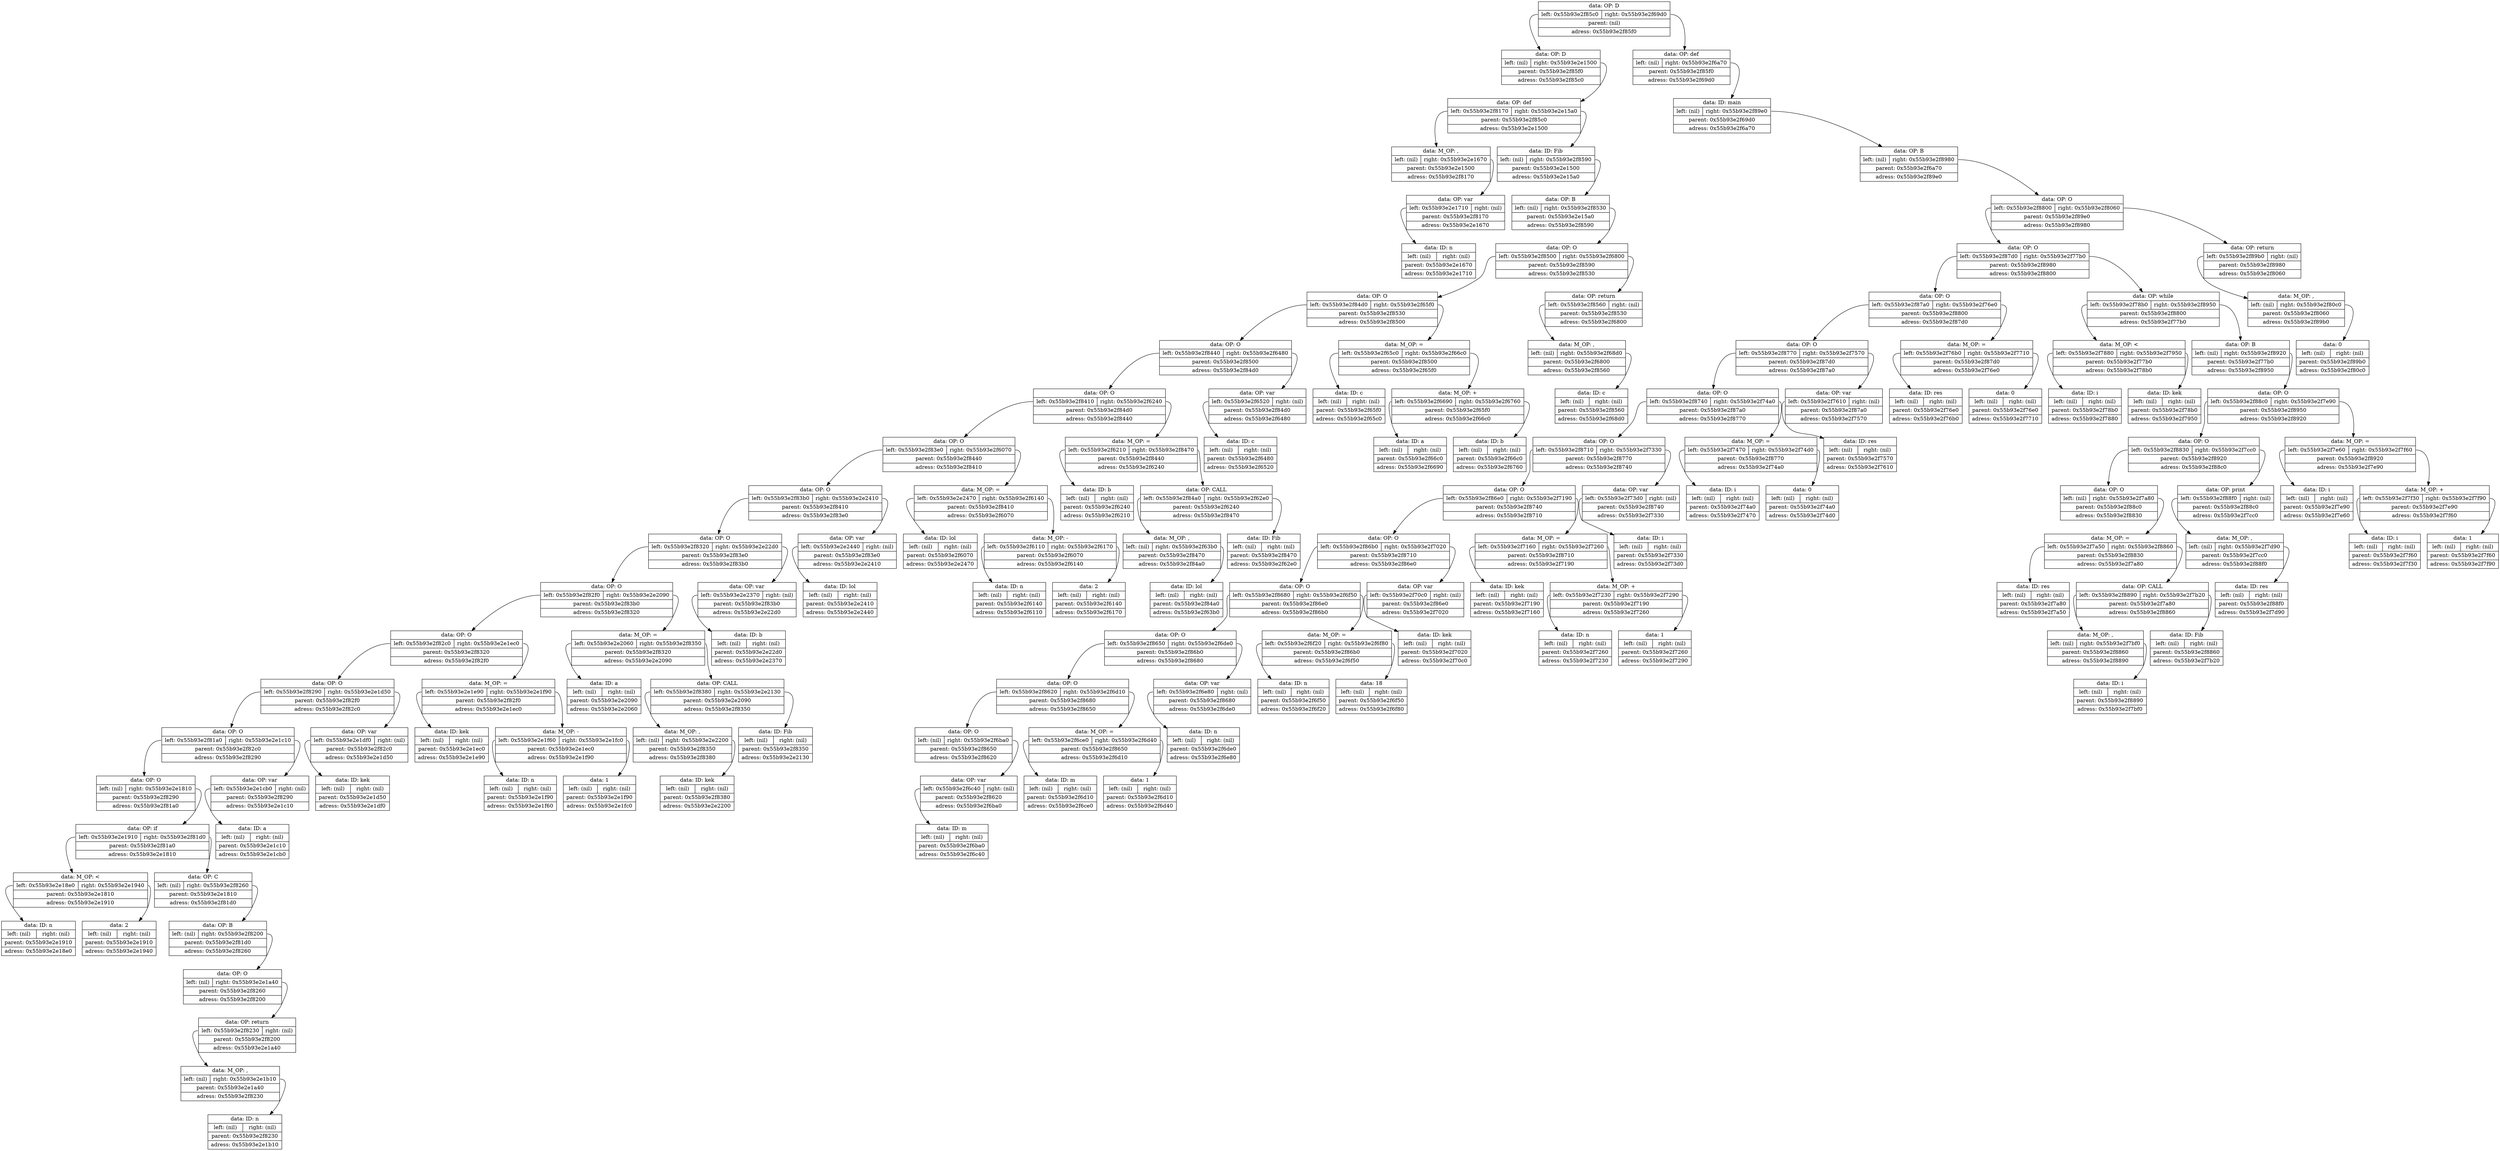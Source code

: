 digraph dump
{
	node0x55b93e2f85f0 [shape = "record", label = "{<f1>data: OP: D|{<f2>left: 0x55b93e2f85c0|<f3>right: 0x55b93e2f69d0}|<f4>parent: (nil)|<f5>adress: 0x55b93e2f85f0}"];
	node0x55b93e2f85c0 [shape = "record", label = "{<f1>data: OP: D|{<f2>left: (nil)|<f3>right: 0x55b93e2e1500}|<f4>parent: 0x55b93e2f85f0|<f5>adress: 0x55b93e2f85c0}"];
	node0x55b93e2e1500 [shape = "record", label = "{<f1>data: OP: def|{<f2>left: 0x55b93e2f8170|<f3>right: 0x55b93e2e15a0}|<f4>parent: 0x55b93e2f85c0|<f5>adress: 0x55b93e2e1500}"];
	node0x55b93e2f8170 [shape = "record", label = "{<f1>data: M_OP: ,|{<f2>left: (nil)|<f3>right: 0x55b93e2e1670}|<f4>parent: 0x55b93e2e1500|<f5>adress: 0x55b93e2f8170}"];
	node0x55b93e2e1670 [shape = "record", label = "{<f1>data: OP: var|{<f2>left: 0x55b93e2e1710|<f3>right: (nil)}|<f4>parent: 0x55b93e2f8170|<f5>adress: 0x55b93e2e1670}"];
	node0x55b93e2e1710 [shape = "record", label = "{<f1>data: ID: n|{<f2>left: (nil)|<f3>right: (nil)}|<f4>parent: 0x55b93e2e1670|<f5>adress: 0x55b93e2e1710}"];
	node0x55b93e2e1670:f2 -> node0x55b93e2e1710
	node0x55b93e2f8170:f3 -> node0x55b93e2e1670
	node0x55b93e2e1500:f2 -> node0x55b93e2f8170
	node0x55b93e2e15a0 [shape = "record", label = "{<f1>data: ID: Fib|{<f2>left: (nil)|<f3>right: 0x55b93e2f8590}|<f4>parent: 0x55b93e2e1500|<f5>adress: 0x55b93e2e15a0}"];
	node0x55b93e2f8590 [shape = "record", label = "{<f1>data: OP: B|{<f2>left: (nil)|<f3>right: 0x55b93e2f8530}|<f4>parent: 0x55b93e2e15a0|<f5>adress: 0x55b93e2f8590}"];
	node0x55b93e2f8530 [shape = "record", label = "{<f1>data: OP: O|{<f2>left: 0x55b93e2f8500|<f3>right: 0x55b93e2f6800}|<f4>parent: 0x55b93e2f8590|<f5>adress: 0x55b93e2f8530}"];
	node0x55b93e2f8500 [shape = "record", label = "{<f1>data: OP: O|{<f2>left: 0x55b93e2f84d0|<f3>right: 0x55b93e2f65f0}|<f4>parent: 0x55b93e2f8530|<f5>adress: 0x55b93e2f8500}"];
	node0x55b93e2f84d0 [shape = "record", label = "{<f1>data: OP: O|{<f2>left: 0x55b93e2f8440|<f3>right: 0x55b93e2f6480}|<f4>parent: 0x55b93e2f8500|<f5>adress: 0x55b93e2f84d0}"];
	node0x55b93e2f8440 [shape = "record", label = "{<f1>data: OP: O|{<f2>left: 0x55b93e2f8410|<f3>right: 0x55b93e2f6240}|<f4>parent: 0x55b93e2f84d0|<f5>adress: 0x55b93e2f8440}"];
	node0x55b93e2f8410 [shape = "record", label = "{<f1>data: OP: O|{<f2>left: 0x55b93e2f83e0|<f3>right: 0x55b93e2f6070}|<f4>parent: 0x55b93e2f8440|<f5>adress: 0x55b93e2f8410}"];
	node0x55b93e2f83e0 [shape = "record", label = "{<f1>data: OP: O|{<f2>left: 0x55b93e2f83b0|<f3>right: 0x55b93e2e2410}|<f4>parent: 0x55b93e2f8410|<f5>adress: 0x55b93e2f83e0}"];
	node0x55b93e2f83b0 [shape = "record", label = "{<f1>data: OP: O|{<f2>left: 0x55b93e2f8320|<f3>right: 0x55b93e2e22d0}|<f4>parent: 0x55b93e2f83e0|<f5>adress: 0x55b93e2f83b0}"];
	node0x55b93e2f8320 [shape = "record", label = "{<f1>data: OP: O|{<f2>left: 0x55b93e2f82f0|<f3>right: 0x55b93e2e2090}|<f4>parent: 0x55b93e2f83b0|<f5>adress: 0x55b93e2f8320}"];
	node0x55b93e2f82f0 [shape = "record", label = "{<f1>data: OP: O|{<f2>left: 0x55b93e2f82c0|<f3>right: 0x55b93e2e1ec0}|<f4>parent: 0x55b93e2f8320|<f5>adress: 0x55b93e2f82f0}"];
	node0x55b93e2f82c0 [shape = "record", label = "{<f1>data: OP: O|{<f2>left: 0x55b93e2f8290|<f3>right: 0x55b93e2e1d50}|<f4>parent: 0x55b93e2f82f0|<f5>adress: 0x55b93e2f82c0}"];
	node0x55b93e2f8290 [shape = "record", label = "{<f1>data: OP: O|{<f2>left: 0x55b93e2f81a0|<f3>right: 0x55b93e2e1c10}|<f4>parent: 0x55b93e2f82c0|<f5>adress: 0x55b93e2f8290}"];
	node0x55b93e2f81a0 [shape = "record", label = "{<f1>data: OP: O|{<f2>left: (nil)|<f3>right: 0x55b93e2e1810}|<f4>parent: 0x55b93e2f8290|<f5>adress: 0x55b93e2f81a0}"];
	node0x55b93e2e1810 [shape = "record", label = "{<f1>data: OP: if|{<f2>left: 0x55b93e2e1910|<f3>right: 0x55b93e2f81d0}|<f4>parent: 0x55b93e2f81a0|<f5>adress: 0x55b93e2e1810}"];
	node0x55b93e2e1910 [shape = "record", label = "{<f1>data: M_OP: \<|{<f2>left: 0x55b93e2e18e0|<f3>right: 0x55b93e2e1940}|<f4>parent: 0x55b93e2e1810|<f5>adress: 0x55b93e2e1910}"];
	node0x55b93e2e18e0 [shape = "record", label = "{<f1>data: ID: n|{<f2>left: (nil)|<f3>right: (nil)}|<f4>parent: 0x55b93e2e1910|<f5>adress: 0x55b93e2e18e0}"];
	node0x55b93e2e1910:f2 -> node0x55b93e2e18e0
	node0x55b93e2e1940 [shape = "record", label = "{<f1>data: 2|{<f2>left: (nil)|<f3>right: (nil)}|<f4>parent: 0x55b93e2e1910|<f5>adress: 0x55b93e2e1940}"];
	node0x55b93e2e1910:f3 -> node0x55b93e2e1940
	node0x55b93e2e1810:f2 -> node0x55b93e2e1910
	node0x55b93e2f81d0 [shape = "record", label = "{<f1>data: OP: C|{<f2>left: (nil)|<f3>right: 0x55b93e2f8260}|<f4>parent: 0x55b93e2e1810|<f5>adress: 0x55b93e2f81d0}"];
	node0x55b93e2f8260 [shape = "record", label = "{<f1>data: OP: B|{<f2>left: (nil)|<f3>right: 0x55b93e2f8200}|<f4>parent: 0x55b93e2f81d0|<f5>adress: 0x55b93e2f8260}"];
	node0x55b93e2f8200 [shape = "record", label = "{<f1>data: OP: O|{<f2>left: (nil)|<f3>right: 0x55b93e2e1a40}|<f4>parent: 0x55b93e2f8260|<f5>adress: 0x55b93e2f8200}"];
	node0x55b93e2e1a40 [shape = "record", label = "{<f1>data: OP: return|{<f2>left: 0x55b93e2f8230|<f3>right: (nil)}|<f4>parent: 0x55b93e2f8200|<f5>adress: 0x55b93e2e1a40}"];
	node0x55b93e2f8230 [shape = "record", label = "{<f1>data: M_OP: ,|{<f2>left: (nil)|<f3>right: 0x55b93e2e1b10}|<f4>parent: 0x55b93e2e1a40|<f5>adress: 0x55b93e2f8230}"];
	node0x55b93e2e1b10 [shape = "record", label = "{<f1>data: ID: n|{<f2>left: (nil)|<f3>right: (nil)}|<f4>parent: 0x55b93e2f8230|<f5>adress: 0x55b93e2e1b10}"];
	node0x55b93e2f8230:f3 -> node0x55b93e2e1b10
	node0x55b93e2e1a40:f2 -> node0x55b93e2f8230
	node0x55b93e2f8200:f3 -> node0x55b93e2e1a40
	node0x55b93e2f8260:f3 -> node0x55b93e2f8200
	node0x55b93e2f81d0:f3 -> node0x55b93e2f8260
	node0x55b93e2e1810:f3 -> node0x55b93e2f81d0
	node0x55b93e2f81a0:f3 -> node0x55b93e2e1810
	node0x55b93e2f8290:f2 -> node0x55b93e2f81a0
	node0x55b93e2e1c10 [shape = "record", label = "{<f1>data: OP: var|{<f2>left: 0x55b93e2e1cb0|<f3>right: (nil)}|<f4>parent: 0x55b93e2f8290|<f5>adress: 0x55b93e2e1c10}"];
	node0x55b93e2e1cb0 [shape = "record", label = "{<f1>data: ID: a|{<f2>left: (nil)|<f3>right: (nil)}|<f4>parent: 0x55b93e2e1c10|<f5>adress: 0x55b93e2e1cb0}"];
	node0x55b93e2e1c10:f2 -> node0x55b93e2e1cb0
	node0x55b93e2f8290:f3 -> node0x55b93e2e1c10
	node0x55b93e2f82c0:f2 -> node0x55b93e2f8290
	node0x55b93e2e1d50 [shape = "record", label = "{<f1>data: OP: var|{<f2>left: 0x55b93e2e1df0|<f3>right: (nil)}|<f4>parent: 0x55b93e2f82c0|<f5>adress: 0x55b93e2e1d50}"];
	node0x55b93e2e1df0 [shape = "record", label = "{<f1>data: ID: kek|{<f2>left: (nil)|<f3>right: (nil)}|<f4>parent: 0x55b93e2e1d50|<f5>adress: 0x55b93e2e1df0}"];
	node0x55b93e2e1d50:f2 -> node0x55b93e2e1df0
	node0x55b93e2f82c0:f3 -> node0x55b93e2e1d50
	node0x55b93e2f82f0:f2 -> node0x55b93e2f82c0
	node0x55b93e2e1ec0 [shape = "record", label = "{<f1>data: M_OP: =|{<f2>left: 0x55b93e2e1e90|<f3>right: 0x55b93e2e1f90}|<f4>parent: 0x55b93e2f82f0|<f5>adress: 0x55b93e2e1ec0}"];
	node0x55b93e2e1e90 [shape = "record", label = "{<f1>data: ID: kek|{<f2>left: (nil)|<f3>right: (nil)}|<f4>parent: 0x55b93e2e1ec0|<f5>adress: 0x55b93e2e1e90}"];
	node0x55b93e2e1ec0:f2 -> node0x55b93e2e1e90
	node0x55b93e2e1f90 [shape = "record", label = "{<f1>data: M_OP: -|{<f2>left: 0x55b93e2e1f60|<f3>right: 0x55b93e2e1fc0}|<f4>parent: 0x55b93e2e1ec0|<f5>adress: 0x55b93e2e1f90}"];
	node0x55b93e2e1f60 [shape = "record", label = "{<f1>data: ID: n|{<f2>left: (nil)|<f3>right: (nil)}|<f4>parent: 0x55b93e2e1f90|<f5>adress: 0x55b93e2e1f60}"];
	node0x55b93e2e1f90:f2 -> node0x55b93e2e1f60
	node0x55b93e2e1fc0 [shape = "record", label = "{<f1>data: 1|{<f2>left: (nil)|<f3>right: (nil)}|<f4>parent: 0x55b93e2e1f90|<f5>adress: 0x55b93e2e1fc0}"];
	node0x55b93e2e1f90:f3 -> node0x55b93e2e1fc0
	node0x55b93e2e1ec0:f3 -> node0x55b93e2e1f90
	node0x55b93e2f82f0:f3 -> node0x55b93e2e1ec0
	node0x55b93e2f8320:f2 -> node0x55b93e2f82f0
	node0x55b93e2e2090 [shape = "record", label = "{<f1>data: M_OP: =|{<f2>left: 0x55b93e2e2060|<f3>right: 0x55b93e2f8350}|<f4>parent: 0x55b93e2f8320|<f5>adress: 0x55b93e2e2090}"];
	node0x55b93e2e2060 [shape = "record", label = "{<f1>data: ID: a|{<f2>left: (nil)|<f3>right: (nil)}|<f4>parent: 0x55b93e2e2090|<f5>adress: 0x55b93e2e2060}"];
	node0x55b93e2e2090:f2 -> node0x55b93e2e2060
	node0x55b93e2f8350 [shape = "record", label = "{<f1>data: OP: CALL|{<f2>left: 0x55b93e2f8380|<f3>right: 0x55b93e2e2130}|<f4>parent: 0x55b93e2e2090|<f5>adress: 0x55b93e2f8350}"];
	node0x55b93e2f8380 [shape = "record", label = "{<f1>data: M_OP: ,|{<f2>left: (nil)|<f3>right: 0x55b93e2e2200}|<f4>parent: 0x55b93e2f8350|<f5>adress: 0x55b93e2f8380}"];
	node0x55b93e2e2200 [shape = "record", label = "{<f1>data: ID: kek|{<f2>left: (nil)|<f3>right: (nil)}|<f4>parent: 0x55b93e2f8380|<f5>adress: 0x55b93e2e2200}"];
	node0x55b93e2f8380:f3 -> node0x55b93e2e2200
	node0x55b93e2f8350:f2 -> node0x55b93e2f8380
	node0x55b93e2e2130 [shape = "record", label = "{<f1>data: ID: Fib|{<f2>left: (nil)|<f3>right: (nil)}|<f4>parent: 0x55b93e2f8350|<f5>adress: 0x55b93e2e2130}"];
	node0x55b93e2f8350:f3 -> node0x55b93e2e2130
	node0x55b93e2e2090:f3 -> node0x55b93e2f8350
	node0x55b93e2f8320:f3 -> node0x55b93e2e2090
	node0x55b93e2f83b0:f2 -> node0x55b93e2f8320
	node0x55b93e2e22d0 [shape = "record", label = "{<f1>data: OP: var|{<f2>left: 0x55b93e2e2370|<f3>right: (nil)}|<f4>parent: 0x55b93e2f83b0|<f5>adress: 0x55b93e2e22d0}"];
	node0x55b93e2e2370 [shape = "record", label = "{<f1>data: ID: b|{<f2>left: (nil)|<f3>right: (nil)}|<f4>parent: 0x55b93e2e22d0|<f5>adress: 0x55b93e2e2370}"];
	node0x55b93e2e22d0:f2 -> node0x55b93e2e2370
	node0x55b93e2f83b0:f3 -> node0x55b93e2e22d0
	node0x55b93e2f83e0:f2 -> node0x55b93e2f83b0
	node0x55b93e2e2410 [shape = "record", label = "{<f1>data: OP: var|{<f2>left: 0x55b93e2e2440|<f3>right: (nil)}|<f4>parent: 0x55b93e2f83e0|<f5>adress: 0x55b93e2e2410}"];
	node0x55b93e2e2440 [shape = "record", label = "{<f1>data: ID: lol|{<f2>left: (nil)|<f3>right: (nil)}|<f4>parent: 0x55b93e2e2410|<f5>adress: 0x55b93e2e2440}"];
	node0x55b93e2e2410:f2 -> node0x55b93e2e2440
	node0x55b93e2f83e0:f3 -> node0x55b93e2e2410
	node0x55b93e2f8410:f2 -> node0x55b93e2f83e0
	node0x55b93e2f6070 [shape = "record", label = "{<f1>data: M_OP: =|{<f2>left: 0x55b93e2e2470|<f3>right: 0x55b93e2f6140}|<f4>parent: 0x55b93e2f8410|<f5>adress: 0x55b93e2f6070}"];
	node0x55b93e2e2470 [shape = "record", label = "{<f1>data: ID: lol|{<f2>left: (nil)|<f3>right: (nil)}|<f4>parent: 0x55b93e2f6070|<f5>adress: 0x55b93e2e2470}"];
	node0x55b93e2f6070:f2 -> node0x55b93e2e2470
	node0x55b93e2f6140 [shape = "record", label = "{<f1>data: M_OP: -|{<f2>left: 0x55b93e2f6110|<f3>right: 0x55b93e2f6170}|<f4>parent: 0x55b93e2f6070|<f5>adress: 0x55b93e2f6140}"];
	node0x55b93e2f6110 [shape = "record", label = "{<f1>data: ID: n|{<f2>left: (nil)|<f3>right: (nil)}|<f4>parent: 0x55b93e2f6140|<f5>adress: 0x55b93e2f6110}"];
	node0x55b93e2f6140:f2 -> node0x55b93e2f6110
	node0x55b93e2f6170 [shape = "record", label = "{<f1>data: 2|{<f2>left: (nil)|<f3>right: (nil)}|<f4>parent: 0x55b93e2f6140|<f5>adress: 0x55b93e2f6170}"];
	node0x55b93e2f6140:f3 -> node0x55b93e2f6170
	node0x55b93e2f6070:f3 -> node0x55b93e2f6140
	node0x55b93e2f8410:f3 -> node0x55b93e2f6070
	node0x55b93e2f8440:f2 -> node0x55b93e2f8410
	node0x55b93e2f6240 [shape = "record", label = "{<f1>data: M_OP: =|{<f2>left: 0x55b93e2f6210|<f3>right: 0x55b93e2f8470}|<f4>parent: 0x55b93e2f8440|<f5>adress: 0x55b93e2f6240}"];
	node0x55b93e2f6210 [shape = "record", label = "{<f1>data: ID: b|{<f2>left: (nil)|<f3>right: (nil)}|<f4>parent: 0x55b93e2f6240|<f5>adress: 0x55b93e2f6210}"];
	node0x55b93e2f6240:f2 -> node0x55b93e2f6210
	node0x55b93e2f8470 [shape = "record", label = "{<f1>data: OP: CALL|{<f2>left: 0x55b93e2f84a0|<f3>right: 0x55b93e2f62e0}|<f4>parent: 0x55b93e2f6240|<f5>adress: 0x55b93e2f8470}"];
	node0x55b93e2f84a0 [shape = "record", label = "{<f1>data: M_OP: ,|{<f2>left: (nil)|<f3>right: 0x55b93e2f63b0}|<f4>parent: 0x55b93e2f8470|<f5>adress: 0x55b93e2f84a0}"];
	node0x55b93e2f63b0 [shape = "record", label = "{<f1>data: ID: lol|{<f2>left: (nil)|<f3>right: (nil)}|<f4>parent: 0x55b93e2f84a0|<f5>adress: 0x55b93e2f63b0}"];
	node0x55b93e2f84a0:f3 -> node0x55b93e2f63b0
	node0x55b93e2f8470:f2 -> node0x55b93e2f84a0
	node0x55b93e2f62e0 [shape = "record", label = "{<f1>data: ID: Fib|{<f2>left: (nil)|<f3>right: (nil)}|<f4>parent: 0x55b93e2f8470|<f5>adress: 0x55b93e2f62e0}"];
	node0x55b93e2f8470:f3 -> node0x55b93e2f62e0
	node0x55b93e2f6240:f3 -> node0x55b93e2f8470
	node0x55b93e2f8440:f3 -> node0x55b93e2f6240
	node0x55b93e2f84d0:f2 -> node0x55b93e2f8440
	node0x55b93e2f6480 [shape = "record", label = "{<f1>data: OP: var|{<f2>left: 0x55b93e2f6520|<f3>right: (nil)}|<f4>parent: 0x55b93e2f84d0|<f5>adress: 0x55b93e2f6480}"];
	node0x55b93e2f6520 [shape = "record", label = "{<f1>data: ID: c|{<f2>left: (nil)|<f3>right: (nil)}|<f4>parent: 0x55b93e2f6480|<f5>adress: 0x55b93e2f6520}"];
	node0x55b93e2f6480:f2 -> node0x55b93e2f6520
	node0x55b93e2f84d0:f3 -> node0x55b93e2f6480
	node0x55b93e2f8500:f2 -> node0x55b93e2f84d0
	node0x55b93e2f65f0 [shape = "record", label = "{<f1>data: M_OP: =|{<f2>left: 0x55b93e2f65c0|<f3>right: 0x55b93e2f66c0}|<f4>parent: 0x55b93e2f8500|<f5>adress: 0x55b93e2f65f0}"];
	node0x55b93e2f65c0 [shape = "record", label = "{<f1>data: ID: c|{<f2>left: (nil)|<f3>right: (nil)}|<f4>parent: 0x55b93e2f65f0|<f5>adress: 0x55b93e2f65c0}"];
	node0x55b93e2f65f0:f2 -> node0x55b93e2f65c0
	node0x55b93e2f66c0 [shape = "record", label = "{<f1>data: M_OP: +|{<f2>left: 0x55b93e2f6690|<f3>right: 0x55b93e2f6760}|<f4>parent: 0x55b93e2f65f0|<f5>adress: 0x55b93e2f66c0}"];
	node0x55b93e2f6690 [shape = "record", label = "{<f1>data: ID: a|{<f2>left: (nil)|<f3>right: (nil)}|<f4>parent: 0x55b93e2f66c0|<f5>adress: 0x55b93e2f6690}"];
	node0x55b93e2f66c0:f2 -> node0x55b93e2f6690
	node0x55b93e2f6760 [shape = "record", label = "{<f1>data: ID: b|{<f2>left: (nil)|<f3>right: (nil)}|<f4>parent: 0x55b93e2f66c0|<f5>adress: 0x55b93e2f6760}"];
	node0x55b93e2f66c0:f3 -> node0x55b93e2f6760
	node0x55b93e2f65f0:f3 -> node0x55b93e2f66c0
	node0x55b93e2f8500:f3 -> node0x55b93e2f65f0
	node0x55b93e2f8530:f2 -> node0x55b93e2f8500
	node0x55b93e2f6800 [shape = "record", label = "{<f1>data: OP: return|{<f2>left: 0x55b93e2f8560|<f3>right: (nil)}|<f4>parent: 0x55b93e2f8530|<f5>adress: 0x55b93e2f6800}"];
	node0x55b93e2f8560 [shape = "record", label = "{<f1>data: M_OP: ,|{<f2>left: (nil)|<f3>right: 0x55b93e2f68d0}|<f4>parent: 0x55b93e2f6800|<f5>adress: 0x55b93e2f8560}"];
	node0x55b93e2f68d0 [shape = "record", label = "{<f1>data: ID: c|{<f2>left: (nil)|<f3>right: (nil)}|<f4>parent: 0x55b93e2f8560|<f5>adress: 0x55b93e2f68d0}"];
	node0x55b93e2f8560:f3 -> node0x55b93e2f68d0
	node0x55b93e2f6800:f2 -> node0x55b93e2f8560
	node0x55b93e2f8530:f3 -> node0x55b93e2f6800
	node0x55b93e2f8590:f3 -> node0x55b93e2f8530
	node0x55b93e2e15a0:f3 -> node0x55b93e2f8590
	node0x55b93e2e1500:f3 -> node0x55b93e2e15a0
	node0x55b93e2f85c0:f3 -> node0x55b93e2e1500
	node0x55b93e2f85f0:f2 -> node0x55b93e2f85c0
	node0x55b93e2f69d0 [shape = "record", label = "{<f1>data: OP: def|{<f2>left: (nil)|<f3>right: 0x55b93e2f6a70}|<f4>parent: 0x55b93e2f85f0|<f5>adress: 0x55b93e2f69d0}"];
	node0x55b93e2f6a70 [shape = "record", label = "{<f1>data: ID: main|{<f2>left: (nil)|<f3>right: 0x55b93e2f89e0}|<f4>parent: 0x55b93e2f69d0|<f5>adress: 0x55b93e2f6a70}"];
	node0x55b93e2f89e0 [shape = "record", label = "{<f1>data: OP: B|{<f2>left: (nil)|<f3>right: 0x55b93e2f8980}|<f4>parent: 0x55b93e2f6a70|<f5>adress: 0x55b93e2f89e0}"];
	node0x55b93e2f8980 [shape = "record", label = "{<f1>data: OP: O|{<f2>left: 0x55b93e2f8800|<f3>right: 0x55b93e2f8060}|<f4>parent: 0x55b93e2f89e0|<f5>adress: 0x55b93e2f8980}"];
	node0x55b93e2f8800 [shape = "record", label = "{<f1>data: OP: O|{<f2>left: 0x55b93e2f87d0|<f3>right: 0x55b93e2f77b0}|<f4>parent: 0x55b93e2f8980|<f5>adress: 0x55b93e2f8800}"];
	node0x55b93e2f87d0 [shape = "record", label = "{<f1>data: OP: O|{<f2>left: 0x55b93e2f87a0|<f3>right: 0x55b93e2f76e0}|<f4>parent: 0x55b93e2f8800|<f5>adress: 0x55b93e2f87d0}"];
	node0x55b93e2f87a0 [shape = "record", label = "{<f1>data: OP: O|{<f2>left: 0x55b93e2f8770|<f3>right: 0x55b93e2f7570}|<f4>parent: 0x55b93e2f87d0|<f5>adress: 0x55b93e2f87a0}"];
	node0x55b93e2f8770 [shape = "record", label = "{<f1>data: OP: O|{<f2>left: 0x55b93e2f8740|<f3>right: 0x55b93e2f74a0}|<f4>parent: 0x55b93e2f87a0|<f5>adress: 0x55b93e2f8770}"];
	node0x55b93e2f8740 [shape = "record", label = "{<f1>data: OP: O|{<f2>left: 0x55b93e2f8710|<f3>right: 0x55b93e2f7330}|<f4>parent: 0x55b93e2f8770|<f5>adress: 0x55b93e2f8740}"];
	node0x55b93e2f8710 [shape = "record", label = "{<f1>data: OP: O|{<f2>left: 0x55b93e2f86e0|<f3>right: 0x55b93e2f7190}|<f4>parent: 0x55b93e2f8740|<f5>adress: 0x55b93e2f8710}"];
	node0x55b93e2f86e0 [shape = "record", label = "{<f1>data: OP: O|{<f2>left: 0x55b93e2f86b0|<f3>right: 0x55b93e2f7020}|<f4>parent: 0x55b93e2f8710|<f5>adress: 0x55b93e2f86e0}"];
	node0x55b93e2f86b0 [shape = "record", label = "{<f1>data: OP: O|{<f2>left: 0x55b93e2f8680|<f3>right: 0x55b93e2f6f50}|<f4>parent: 0x55b93e2f86e0|<f5>adress: 0x55b93e2f86b0}"];
	node0x55b93e2f8680 [shape = "record", label = "{<f1>data: OP: O|{<f2>left: 0x55b93e2f8650|<f3>right: 0x55b93e2f6de0}|<f4>parent: 0x55b93e2f86b0|<f5>adress: 0x55b93e2f8680}"];
	node0x55b93e2f8650 [shape = "record", label = "{<f1>data: OP: O|{<f2>left: 0x55b93e2f8620|<f3>right: 0x55b93e2f6d10}|<f4>parent: 0x55b93e2f8680|<f5>adress: 0x55b93e2f8650}"];
	node0x55b93e2f8620 [shape = "record", label = "{<f1>data: OP: O|{<f2>left: (nil)|<f3>right: 0x55b93e2f6ba0}|<f4>parent: 0x55b93e2f8650|<f5>adress: 0x55b93e2f8620}"];
	node0x55b93e2f6ba0 [shape = "record", label = "{<f1>data: OP: var|{<f2>left: 0x55b93e2f6c40|<f3>right: (nil)}|<f4>parent: 0x55b93e2f8620|<f5>adress: 0x55b93e2f6ba0}"];
	node0x55b93e2f6c40 [shape = "record", label = "{<f1>data: ID: m|{<f2>left: (nil)|<f3>right: (nil)}|<f4>parent: 0x55b93e2f6ba0|<f5>adress: 0x55b93e2f6c40}"];
	node0x55b93e2f6ba0:f2 -> node0x55b93e2f6c40
	node0x55b93e2f8620:f3 -> node0x55b93e2f6ba0
	node0x55b93e2f8650:f2 -> node0x55b93e2f8620
	node0x55b93e2f6d10 [shape = "record", label = "{<f1>data: M_OP: =|{<f2>left: 0x55b93e2f6ce0|<f3>right: 0x55b93e2f6d40}|<f4>parent: 0x55b93e2f8650|<f5>adress: 0x55b93e2f6d10}"];
	node0x55b93e2f6ce0 [shape = "record", label = "{<f1>data: ID: m|{<f2>left: (nil)|<f3>right: (nil)}|<f4>parent: 0x55b93e2f6d10|<f5>adress: 0x55b93e2f6ce0}"];
	node0x55b93e2f6d10:f2 -> node0x55b93e2f6ce0
	node0x55b93e2f6d40 [shape = "record", label = "{<f1>data: 1|{<f2>left: (nil)|<f3>right: (nil)}|<f4>parent: 0x55b93e2f6d10|<f5>adress: 0x55b93e2f6d40}"];
	node0x55b93e2f6d10:f3 -> node0x55b93e2f6d40
	node0x55b93e2f8650:f3 -> node0x55b93e2f6d10
	node0x55b93e2f8680:f2 -> node0x55b93e2f8650
	node0x55b93e2f6de0 [shape = "record", label = "{<f1>data: OP: var|{<f2>left: 0x55b93e2f6e80|<f3>right: (nil)}|<f4>parent: 0x55b93e2f8680|<f5>adress: 0x55b93e2f6de0}"];
	node0x55b93e2f6e80 [shape = "record", label = "{<f1>data: ID: n|{<f2>left: (nil)|<f3>right: (nil)}|<f4>parent: 0x55b93e2f6de0|<f5>adress: 0x55b93e2f6e80}"];
	node0x55b93e2f6de0:f2 -> node0x55b93e2f6e80
	node0x55b93e2f8680:f3 -> node0x55b93e2f6de0
	node0x55b93e2f86b0:f2 -> node0x55b93e2f8680
	node0x55b93e2f6f50 [shape = "record", label = "{<f1>data: M_OP: =|{<f2>left: 0x55b93e2f6f20|<f3>right: 0x55b93e2f6f80}|<f4>parent: 0x55b93e2f86b0|<f5>adress: 0x55b93e2f6f50}"];
	node0x55b93e2f6f20 [shape = "record", label = "{<f1>data: ID: n|{<f2>left: (nil)|<f3>right: (nil)}|<f4>parent: 0x55b93e2f6f50|<f5>adress: 0x55b93e2f6f20}"];
	node0x55b93e2f6f50:f2 -> node0x55b93e2f6f20
	node0x55b93e2f6f80 [shape = "record", label = "{<f1>data: 18|{<f2>left: (nil)|<f3>right: (nil)}|<f4>parent: 0x55b93e2f6f50|<f5>adress: 0x55b93e2f6f80}"];
	node0x55b93e2f6f50:f3 -> node0x55b93e2f6f80
	node0x55b93e2f86b0:f3 -> node0x55b93e2f6f50
	node0x55b93e2f86e0:f2 -> node0x55b93e2f86b0
	node0x55b93e2f7020 [shape = "record", label = "{<f1>data: OP: var|{<f2>left: 0x55b93e2f70c0|<f3>right: (nil)}|<f4>parent: 0x55b93e2f86e0|<f5>adress: 0x55b93e2f7020}"];
	node0x55b93e2f70c0 [shape = "record", label = "{<f1>data: ID: kek|{<f2>left: (nil)|<f3>right: (nil)}|<f4>parent: 0x55b93e2f7020|<f5>adress: 0x55b93e2f70c0}"];
	node0x55b93e2f7020:f2 -> node0x55b93e2f70c0
	node0x55b93e2f86e0:f3 -> node0x55b93e2f7020
	node0x55b93e2f8710:f2 -> node0x55b93e2f86e0
	node0x55b93e2f7190 [shape = "record", label = "{<f1>data: M_OP: =|{<f2>left: 0x55b93e2f7160|<f3>right: 0x55b93e2f7260}|<f4>parent: 0x55b93e2f8710|<f5>adress: 0x55b93e2f7190}"];
	node0x55b93e2f7160 [shape = "record", label = "{<f1>data: ID: kek|{<f2>left: (nil)|<f3>right: (nil)}|<f4>parent: 0x55b93e2f7190|<f5>adress: 0x55b93e2f7160}"];
	node0x55b93e2f7190:f2 -> node0x55b93e2f7160
	node0x55b93e2f7260 [shape = "record", label = "{<f1>data: M_OP: +|{<f2>left: 0x55b93e2f7230|<f3>right: 0x55b93e2f7290}|<f4>parent: 0x55b93e2f7190|<f5>adress: 0x55b93e2f7260}"];
	node0x55b93e2f7230 [shape = "record", label = "{<f1>data: ID: n|{<f2>left: (nil)|<f3>right: (nil)}|<f4>parent: 0x55b93e2f7260|<f5>adress: 0x55b93e2f7230}"];
	node0x55b93e2f7260:f2 -> node0x55b93e2f7230
	node0x55b93e2f7290 [shape = "record", label = "{<f1>data: 1|{<f2>left: (nil)|<f3>right: (nil)}|<f4>parent: 0x55b93e2f7260|<f5>adress: 0x55b93e2f7290}"];
	node0x55b93e2f7260:f3 -> node0x55b93e2f7290
	node0x55b93e2f7190:f3 -> node0x55b93e2f7260
	node0x55b93e2f8710:f3 -> node0x55b93e2f7190
	node0x55b93e2f8740:f2 -> node0x55b93e2f8710
	node0x55b93e2f7330 [shape = "record", label = "{<f1>data: OP: var|{<f2>left: 0x55b93e2f73d0|<f3>right: (nil)}|<f4>parent: 0x55b93e2f8740|<f5>adress: 0x55b93e2f7330}"];
	node0x55b93e2f73d0 [shape = "record", label = "{<f1>data: ID: i|{<f2>left: (nil)|<f3>right: (nil)}|<f4>parent: 0x55b93e2f7330|<f5>adress: 0x55b93e2f73d0}"];
	node0x55b93e2f7330:f2 -> node0x55b93e2f73d0
	node0x55b93e2f8740:f3 -> node0x55b93e2f7330
	node0x55b93e2f8770:f2 -> node0x55b93e2f8740
	node0x55b93e2f74a0 [shape = "record", label = "{<f1>data: M_OP: =|{<f2>left: 0x55b93e2f7470|<f3>right: 0x55b93e2f74d0}|<f4>parent: 0x55b93e2f8770|<f5>adress: 0x55b93e2f74a0}"];
	node0x55b93e2f7470 [shape = "record", label = "{<f1>data: ID: i|{<f2>left: (nil)|<f3>right: (nil)}|<f4>parent: 0x55b93e2f74a0|<f5>adress: 0x55b93e2f7470}"];
	node0x55b93e2f74a0:f2 -> node0x55b93e2f7470
	node0x55b93e2f74d0 [shape = "record", label = "{<f1>data: 0|{<f2>left: (nil)|<f3>right: (nil)}|<f4>parent: 0x55b93e2f74a0|<f5>adress: 0x55b93e2f74d0}"];
	node0x55b93e2f74a0:f3 -> node0x55b93e2f74d0
	node0x55b93e2f8770:f3 -> node0x55b93e2f74a0
	node0x55b93e2f87a0:f2 -> node0x55b93e2f8770
	node0x55b93e2f7570 [shape = "record", label = "{<f1>data: OP: var|{<f2>left: 0x55b93e2f7610|<f3>right: (nil)}|<f4>parent: 0x55b93e2f87a0|<f5>adress: 0x55b93e2f7570}"];
	node0x55b93e2f7610 [shape = "record", label = "{<f1>data: ID: res|{<f2>left: (nil)|<f3>right: (nil)}|<f4>parent: 0x55b93e2f7570|<f5>adress: 0x55b93e2f7610}"];
	node0x55b93e2f7570:f2 -> node0x55b93e2f7610
	node0x55b93e2f87a0:f3 -> node0x55b93e2f7570
	node0x55b93e2f87d0:f2 -> node0x55b93e2f87a0
	node0x55b93e2f76e0 [shape = "record", label = "{<f1>data: M_OP: =|{<f2>left: 0x55b93e2f76b0|<f3>right: 0x55b93e2f7710}|<f4>parent: 0x55b93e2f87d0|<f5>adress: 0x55b93e2f76e0}"];
	node0x55b93e2f76b0 [shape = "record", label = "{<f1>data: ID: res|{<f2>left: (nil)|<f3>right: (nil)}|<f4>parent: 0x55b93e2f76e0|<f5>adress: 0x55b93e2f76b0}"];
	node0x55b93e2f76e0:f2 -> node0x55b93e2f76b0
	node0x55b93e2f7710 [shape = "record", label = "{<f1>data: 0|{<f2>left: (nil)|<f3>right: (nil)}|<f4>parent: 0x55b93e2f76e0|<f5>adress: 0x55b93e2f7710}"];
	node0x55b93e2f76e0:f3 -> node0x55b93e2f7710
	node0x55b93e2f87d0:f3 -> node0x55b93e2f76e0
	node0x55b93e2f8800:f2 -> node0x55b93e2f87d0
	node0x55b93e2f77b0 [shape = "record", label = "{<f1>data: OP: while|{<f2>left: 0x55b93e2f78b0|<f3>right: 0x55b93e2f8950}|<f4>parent: 0x55b93e2f8800|<f5>adress: 0x55b93e2f77b0}"];
	node0x55b93e2f78b0 [shape = "record", label = "{<f1>data: M_OP: \<|{<f2>left: 0x55b93e2f7880|<f3>right: 0x55b93e2f7950}|<f4>parent: 0x55b93e2f77b0|<f5>adress: 0x55b93e2f78b0}"];
	node0x55b93e2f7880 [shape = "record", label = "{<f1>data: ID: i|{<f2>left: (nil)|<f3>right: (nil)}|<f4>parent: 0x55b93e2f78b0|<f5>adress: 0x55b93e2f7880}"];
	node0x55b93e2f78b0:f2 -> node0x55b93e2f7880
	node0x55b93e2f7950 [shape = "record", label = "{<f1>data: ID: kek|{<f2>left: (nil)|<f3>right: (nil)}|<f4>parent: 0x55b93e2f78b0|<f5>adress: 0x55b93e2f7950}"];
	node0x55b93e2f78b0:f3 -> node0x55b93e2f7950
	node0x55b93e2f77b0:f2 -> node0x55b93e2f78b0
	node0x55b93e2f8950 [shape = "record", label = "{<f1>data: OP: B|{<f2>left: (nil)|<f3>right: 0x55b93e2f8920}|<f4>parent: 0x55b93e2f77b0|<f5>adress: 0x55b93e2f8950}"];
	node0x55b93e2f8920 [shape = "record", label = "{<f1>data: OP: O|{<f2>left: 0x55b93e2f88c0|<f3>right: 0x55b93e2f7e90}|<f4>parent: 0x55b93e2f8950|<f5>adress: 0x55b93e2f8920}"];
	node0x55b93e2f88c0 [shape = "record", label = "{<f1>data: OP: O|{<f2>left: 0x55b93e2f8830|<f3>right: 0x55b93e2f7cc0}|<f4>parent: 0x55b93e2f8920|<f5>adress: 0x55b93e2f88c0}"];
	node0x55b93e2f8830 [shape = "record", label = "{<f1>data: OP: O|{<f2>left: (nil)|<f3>right: 0x55b93e2f7a80}|<f4>parent: 0x55b93e2f88c0|<f5>adress: 0x55b93e2f8830}"];
	node0x55b93e2f7a80 [shape = "record", label = "{<f1>data: M_OP: =|{<f2>left: 0x55b93e2f7a50|<f3>right: 0x55b93e2f8860}|<f4>parent: 0x55b93e2f8830|<f5>adress: 0x55b93e2f7a80}"];
	node0x55b93e2f7a50 [shape = "record", label = "{<f1>data: ID: res|{<f2>left: (nil)|<f3>right: (nil)}|<f4>parent: 0x55b93e2f7a80|<f5>adress: 0x55b93e2f7a50}"];
	node0x55b93e2f7a80:f2 -> node0x55b93e2f7a50
	node0x55b93e2f8860 [shape = "record", label = "{<f1>data: OP: CALL|{<f2>left: 0x55b93e2f8890|<f3>right: 0x55b93e2f7b20}|<f4>parent: 0x55b93e2f7a80|<f5>adress: 0x55b93e2f8860}"];
	node0x55b93e2f8890 [shape = "record", label = "{<f1>data: M_OP: ,|{<f2>left: (nil)|<f3>right: 0x55b93e2f7bf0}|<f4>parent: 0x55b93e2f8860|<f5>adress: 0x55b93e2f8890}"];
	node0x55b93e2f7bf0 [shape = "record", label = "{<f1>data: ID: i|{<f2>left: (nil)|<f3>right: (nil)}|<f4>parent: 0x55b93e2f8890|<f5>adress: 0x55b93e2f7bf0}"];
	node0x55b93e2f8890:f3 -> node0x55b93e2f7bf0
	node0x55b93e2f8860:f2 -> node0x55b93e2f8890
	node0x55b93e2f7b20 [shape = "record", label = "{<f1>data: ID: Fib|{<f2>left: (nil)|<f3>right: (nil)}|<f4>parent: 0x55b93e2f8860|<f5>adress: 0x55b93e2f7b20}"];
	node0x55b93e2f8860:f3 -> node0x55b93e2f7b20
	node0x55b93e2f7a80:f3 -> node0x55b93e2f8860
	node0x55b93e2f8830:f3 -> node0x55b93e2f7a80
	node0x55b93e2f88c0:f2 -> node0x55b93e2f8830
	node0x55b93e2f7cc0 [shape = "record", label = "{<f1>data: OP: print|{<f2>left: 0x55b93e2f88f0|<f3>right: (nil)}|<f4>parent: 0x55b93e2f88c0|<f5>adress: 0x55b93e2f7cc0}"];
	node0x55b93e2f88f0 [shape = "record", label = "{<f1>data: M_OP: ,|{<f2>left: (nil)|<f3>right: 0x55b93e2f7d90}|<f4>parent: 0x55b93e2f7cc0|<f5>adress: 0x55b93e2f88f0}"];
	node0x55b93e2f7d90 [shape = "record", label = "{<f1>data: ID: res|{<f2>left: (nil)|<f3>right: (nil)}|<f4>parent: 0x55b93e2f88f0|<f5>adress: 0x55b93e2f7d90}"];
	node0x55b93e2f88f0:f3 -> node0x55b93e2f7d90
	node0x55b93e2f7cc0:f2 -> node0x55b93e2f88f0
	node0x55b93e2f88c0:f3 -> node0x55b93e2f7cc0
	node0x55b93e2f8920:f2 -> node0x55b93e2f88c0
	node0x55b93e2f7e90 [shape = "record", label = "{<f1>data: M_OP: =|{<f2>left: 0x55b93e2f7e60|<f3>right: 0x55b93e2f7f60}|<f4>parent: 0x55b93e2f8920|<f5>adress: 0x55b93e2f7e90}"];
	node0x55b93e2f7e60 [shape = "record", label = "{<f1>data: ID: i|{<f2>left: (nil)|<f3>right: (nil)}|<f4>parent: 0x55b93e2f7e90|<f5>adress: 0x55b93e2f7e60}"];
	node0x55b93e2f7e90:f2 -> node0x55b93e2f7e60
	node0x55b93e2f7f60 [shape = "record", label = "{<f1>data: M_OP: +|{<f2>left: 0x55b93e2f7f30|<f3>right: 0x55b93e2f7f90}|<f4>parent: 0x55b93e2f7e90|<f5>adress: 0x55b93e2f7f60}"];
	node0x55b93e2f7f30 [shape = "record", label = "{<f1>data: ID: i|{<f2>left: (nil)|<f3>right: (nil)}|<f4>parent: 0x55b93e2f7f60|<f5>adress: 0x55b93e2f7f30}"];
	node0x55b93e2f7f60:f2 -> node0x55b93e2f7f30
	node0x55b93e2f7f90 [shape = "record", label = "{<f1>data: 1|{<f2>left: (nil)|<f3>right: (nil)}|<f4>parent: 0x55b93e2f7f60|<f5>adress: 0x55b93e2f7f90}"];
	node0x55b93e2f7f60:f3 -> node0x55b93e2f7f90
	node0x55b93e2f7e90:f3 -> node0x55b93e2f7f60
	node0x55b93e2f8920:f3 -> node0x55b93e2f7e90
	node0x55b93e2f8950:f3 -> node0x55b93e2f8920
	node0x55b93e2f77b0:f3 -> node0x55b93e2f8950
	node0x55b93e2f8800:f3 -> node0x55b93e2f77b0
	node0x55b93e2f8980:f2 -> node0x55b93e2f8800
	node0x55b93e2f8060 [shape = "record", label = "{<f1>data: OP: return|{<f2>left: 0x55b93e2f89b0|<f3>right: (nil)}|<f4>parent: 0x55b93e2f8980|<f5>adress: 0x55b93e2f8060}"];
	node0x55b93e2f89b0 [shape = "record", label = "{<f1>data: M_OP: ,|{<f2>left: (nil)|<f3>right: 0x55b93e2f80c0}|<f4>parent: 0x55b93e2f8060|<f5>adress: 0x55b93e2f89b0}"];
	node0x55b93e2f80c0 [shape = "record", label = "{<f1>data: 0|{<f2>left: (nil)|<f3>right: (nil)}|<f4>parent: 0x55b93e2f89b0|<f5>adress: 0x55b93e2f80c0}"];
	node0x55b93e2f89b0:f3 -> node0x55b93e2f80c0
	node0x55b93e2f8060:f2 -> node0x55b93e2f89b0
	node0x55b93e2f8980:f3 -> node0x55b93e2f8060
	node0x55b93e2f89e0:f3 -> node0x55b93e2f8980
	node0x55b93e2f6a70:f3 -> node0x55b93e2f89e0
	node0x55b93e2f69d0:f3 -> node0x55b93e2f6a70
	node0x55b93e2f85f0:f3 -> node0x55b93e2f69d0

}
